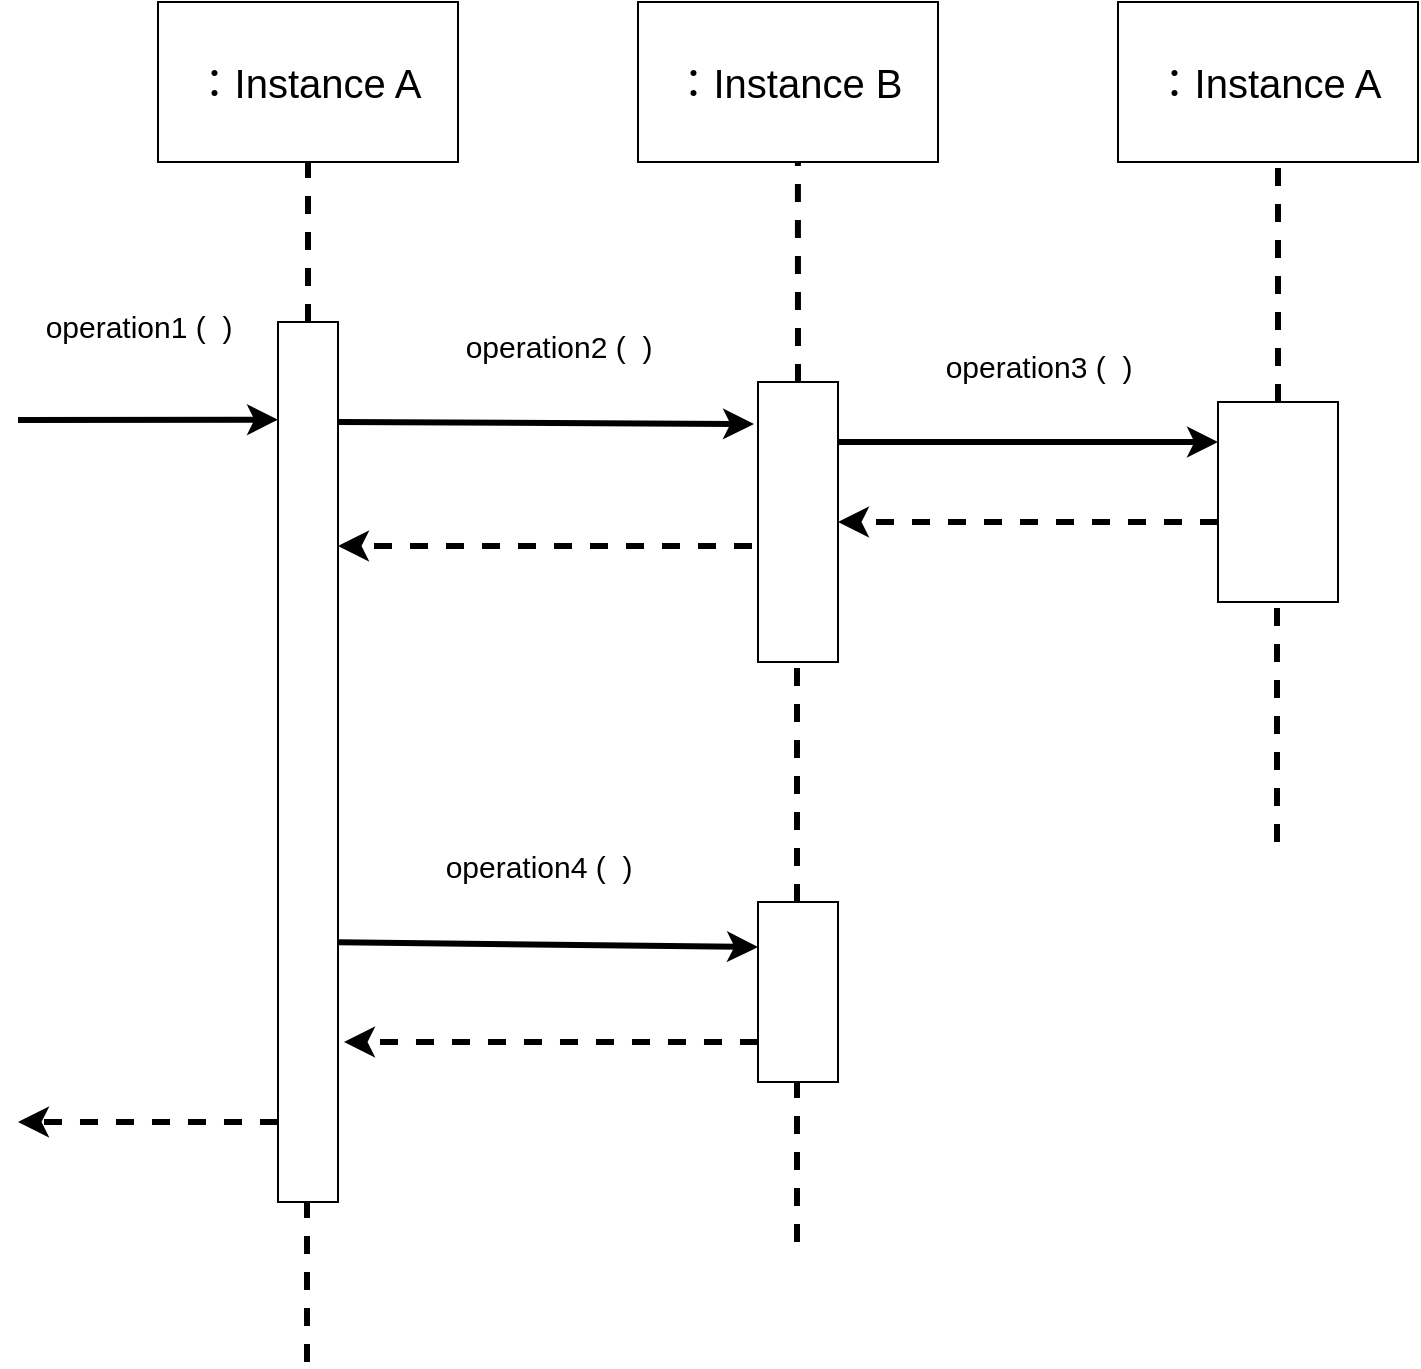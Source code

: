 <mxfile>
    <diagram id="_MlNkWLsbcqFQReHSx7T" name="第1頁">
        <mxGraphModel dx="1130" dy="787" grid="1" gridSize="10" guides="1" tooltips="1" connect="1" arrows="1" fold="1" page="1" pageScale="1" pageWidth="827" pageHeight="1169" math="0" shadow="0">
            <root>
                <mxCell id="0"/>
                <mxCell id="1" parent="0"/>
                <mxCell id="2" value="&lt;font style=&quot;font-size: 20px;&quot;&gt;：Instance A&lt;/font&gt;" style="rounded=0;whiteSpace=wrap;html=1;" vertex="1" parent="1">
                    <mxGeometry x="80" y="80" width="150" height="80" as="geometry"/>
                </mxCell>
                <mxCell id="3" value="&lt;font style=&quot;font-size: 20px;&quot;&gt;：Instance B&lt;/font&gt;" style="rounded=0;whiteSpace=wrap;html=1;" vertex="1" parent="1">
                    <mxGeometry x="320" y="80" width="150" height="80" as="geometry"/>
                </mxCell>
                <mxCell id="5" value="&lt;font style=&quot;font-size: 20px;&quot;&gt;：Instance A&lt;/font&gt;" style="rounded=0;whiteSpace=wrap;html=1;" vertex="1" parent="1">
                    <mxGeometry x="560" y="80" width="150" height="80" as="geometry"/>
                </mxCell>
                <mxCell id="8" value="" style="endArrow=none;dashed=1;html=1;fontSize=20;entryX=0.5;entryY=1;entryDx=0;entryDy=0;strokeWidth=3;" edge="1" parent="1" target="2">
                    <mxGeometry width="50" height="50" relative="1" as="geometry">
                        <mxPoint x="155" y="240" as="sourcePoint"/>
                        <mxPoint x="440" y="370" as="targetPoint"/>
                    </mxGeometry>
                </mxCell>
                <mxCell id="9" value="" style="rounded=0;whiteSpace=wrap;html=1;fontSize=20;direction=south;" vertex="1" parent="1">
                    <mxGeometry x="140" y="240" width="30" height="440" as="geometry"/>
                </mxCell>
                <mxCell id="10" value="" style="endArrow=classic;html=1;strokeWidth=3;fontSize=20;entryX=0.111;entryY=1;entryDx=0;entryDy=0;entryPerimeter=0;" edge="1" parent="1" target="9">
                    <mxGeometry width="50" height="50" relative="1" as="geometry">
                        <mxPoint x="10" y="289" as="sourcePoint"/>
                        <mxPoint x="440" y="370" as="targetPoint"/>
                    </mxGeometry>
                </mxCell>
                <mxCell id="11" value="&lt;font style=&quot;font-size: 15px;&quot;&gt;operation1 (&amp;nbsp; )&lt;/font&gt;" style="text;html=1;align=center;verticalAlign=middle;resizable=0;points=[];autosize=1;strokeColor=none;fillColor=none;fontSize=20;" vertex="1" parent="1">
                    <mxGeometry x="10" y="220" width="120" height="40" as="geometry"/>
                </mxCell>
                <mxCell id="13" value="&lt;font style=&quot;font-size: 15px;&quot;&gt;operation2 (&amp;nbsp; )&lt;/font&gt;" style="text;html=1;align=center;verticalAlign=middle;resizable=0;points=[];autosize=1;strokeColor=none;fillColor=none;fontSize=20;" vertex="1" parent="1">
                    <mxGeometry x="220" y="230" width="120" height="40" as="geometry"/>
                </mxCell>
                <mxCell id="14" value="&lt;font style=&quot;font-size: 15px;&quot;&gt;operation3 (&amp;nbsp; )&lt;/font&gt;" style="text;html=1;align=center;verticalAlign=middle;resizable=0;points=[];autosize=1;strokeColor=none;fillColor=none;fontSize=20;" vertex="1" parent="1">
                    <mxGeometry x="460" y="240" width="120" height="40" as="geometry"/>
                </mxCell>
                <mxCell id="16" value="" style="endArrow=classic;html=1;strokeWidth=3;fontSize=20;entryX=0.15;entryY=1.05;entryDx=0;entryDy=0;entryPerimeter=0;" edge="1" parent="1" target="18">
                    <mxGeometry width="50" height="50" relative="1" as="geometry">
                        <mxPoint x="170" y="290" as="sourcePoint"/>
                        <mxPoint x="320" y="290" as="targetPoint"/>
                    </mxGeometry>
                </mxCell>
                <mxCell id="17" value="" style="endArrow=none;dashed=1;html=1;fontSize=20;entryX=0.533;entryY=1;entryDx=0;entryDy=0;strokeWidth=3;entryPerimeter=0;" edge="1" parent="1" target="3">
                    <mxGeometry width="50" height="50" relative="1" as="geometry">
                        <mxPoint x="400" y="270" as="sourcePoint"/>
                        <mxPoint x="165" y="170" as="targetPoint"/>
                    </mxGeometry>
                </mxCell>
                <mxCell id="18" value="" style="rounded=0;whiteSpace=wrap;html=1;fontSize=15;direction=south;" vertex="1" parent="1">
                    <mxGeometry x="380" y="270" width="40" height="140" as="geometry"/>
                </mxCell>
                <mxCell id="19" value="" style="endArrow=classic;html=1;strokeWidth=3;fontSize=15;exitX=0.586;exitY=1.075;exitDx=0;exitDy=0;exitPerimeter=0;dashed=1;" edge="1" parent="1" source="18">
                    <mxGeometry width="50" height="50" relative="1" as="geometry">
                        <mxPoint x="390" y="410" as="sourcePoint"/>
                        <mxPoint x="170" y="352" as="targetPoint"/>
                    </mxGeometry>
                </mxCell>
                <mxCell id="20" value="" style="endArrow=classic;html=1;strokeWidth=3;fontSize=20;" edge="1" parent="1">
                    <mxGeometry width="50" height="50" relative="1" as="geometry">
                        <mxPoint x="420" y="300" as="sourcePoint"/>
                        <mxPoint x="610" y="300" as="targetPoint"/>
                    </mxGeometry>
                </mxCell>
                <mxCell id="21" value="" style="endArrow=none;dashed=1;html=1;fontSize=20;entryX=0.533;entryY=1;entryDx=0;entryDy=0;strokeWidth=3;entryPerimeter=0;" edge="1" parent="1">
                    <mxGeometry width="50" height="50" relative="1" as="geometry">
                        <mxPoint x="640" y="280" as="sourcePoint"/>
                        <mxPoint x="640" y="160" as="targetPoint"/>
                    </mxGeometry>
                </mxCell>
                <mxCell id="22" value="" style="rounded=0;whiteSpace=wrap;html=1;fontSize=15;direction=south;" vertex="1" parent="1">
                    <mxGeometry x="610" y="280" width="60" height="100" as="geometry"/>
                </mxCell>
                <mxCell id="23" value="&lt;font style=&quot;font-size: 15px;&quot;&gt;operation4 (&amp;nbsp; )&lt;/font&gt;" style="text;html=1;align=center;verticalAlign=middle;resizable=0;points=[];autosize=1;strokeColor=none;fillColor=none;fontSize=20;" vertex="1" parent="1">
                    <mxGeometry x="210" y="490" width="120" height="40" as="geometry"/>
                </mxCell>
                <mxCell id="24" value="" style="endArrow=classic;html=1;strokeWidth=3;fontSize=15;dashed=1;" edge="1" parent="1">
                    <mxGeometry width="50" height="50" relative="1" as="geometry">
                        <mxPoint x="610" y="340" as="sourcePoint"/>
                        <mxPoint x="420" y="340" as="targetPoint"/>
                    </mxGeometry>
                </mxCell>
                <mxCell id="25" value="" style="endArrow=none;dashed=1;html=1;fontSize=20;entryX=0.533;entryY=1;entryDx=0;entryDy=0;strokeWidth=3;entryPerimeter=0;" edge="1" parent="1">
                    <mxGeometry width="50" height="50" relative="1" as="geometry">
                        <mxPoint x="639.5" y="500" as="sourcePoint"/>
                        <mxPoint x="639.5" y="380" as="targetPoint"/>
                    </mxGeometry>
                </mxCell>
                <mxCell id="26" value="" style="endArrow=none;dashed=1;html=1;fontSize=20;entryX=0.533;entryY=1;entryDx=0;entryDy=0;strokeWidth=3;entryPerimeter=0;" edge="1" parent="1">
                    <mxGeometry width="50" height="50" relative="1" as="geometry">
                        <mxPoint x="399.5" y="530" as="sourcePoint"/>
                        <mxPoint x="399.5" y="410" as="targetPoint"/>
                    </mxGeometry>
                </mxCell>
                <mxCell id="27" value="" style="rounded=0;whiteSpace=wrap;html=1;fontSize=15;direction=south;" vertex="1" parent="1">
                    <mxGeometry x="380" y="530" width="40" height="90" as="geometry"/>
                </mxCell>
                <mxCell id="28" value="" style="endArrow=classic;html=1;strokeWidth=3;fontSize=20;entryX=0.25;entryY=1;entryDx=0;entryDy=0;" edge="1" parent="1" target="27">
                    <mxGeometry width="50" height="50" relative="1" as="geometry">
                        <mxPoint x="170" y="550.16" as="sourcePoint"/>
                        <mxPoint x="370" y="540" as="targetPoint"/>
                    </mxGeometry>
                </mxCell>
                <mxCell id="29" value="" style="endArrow=classic;html=1;strokeWidth=3;fontSize=15;exitX=0.586;exitY=1.075;exitDx=0;exitDy=0;exitPerimeter=0;dashed=1;" edge="1" parent="1">
                    <mxGeometry width="50" height="50" relative="1" as="geometry">
                        <mxPoint x="380" y="600.04" as="sourcePoint"/>
                        <mxPoint x="173" y="600" as="targetPoint"/>
                    </mxGeometry>
                </mxCell>
                <mxCell id="31" value="" style="endArrow=none;dashed=1;html=1;fontSize=20;entryX=0.5;entryY=1;entryDx=0;entryDy=0;strokeWidth=3;" edge="1" parent="1">
                    <mxGeometry width="50" height="50" relative="1" as="geometry">
                        <mxPoint x="399.5" y="700" as="sourcePoint"/>
                        <mxPoint x="399.5" y="620" as="targetPoint"/>
                    </mxGeometry>
                </mxCell>
                <mxCell id="32" value="" style="endArrow=none;dashed=1;html=1;fontSize=20;entryX=0.5;entryY=1;entryDx=0;entryDy=0;strokeWidth=3;" edge="1" parent="1">
                    <mxGeometry width="50" height="50" relative="1" as="geometry">
                        <mxPoint x="154.5" y="760" as="sourcePoint"/>
                        <mxPoint x="154.5" y="680" as="targetPoint"/>
                    </mxGeometry>
                </mxCell>
                <mxCell id="33" value="" style="endArrow=classic;html=1;strokeWidth=3;fontSize=15;exitX=0.586;exitY=1.075;exitDx=0;exitDy=0;exitPerimeter=0;dashed=1;" edge="1" parent="1">
                    <mxGeometry width="50" height="50" relative="1" as="geometry">
                        <mxPoint x="140" y="640.04" as="sourcePoint"/>
                        <mxPoint x="10" y="640" as="targetPoint"/>
                    </mxGeometry>
                </mxCell>
            </root>
        </mxGraphModel>
    </diagram>
</mxfile>
